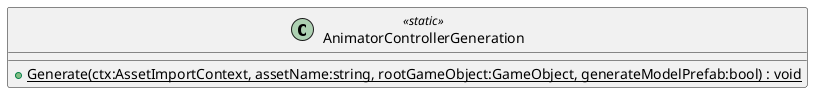 @startuml
class AnimatorControllerGeneration <<static>> {
    + {static} Generate(ctx:AssetImportContext, assetName:string, rootGameObject:GameObject, generateModelPrefab:bool) : void
}
@enduml
